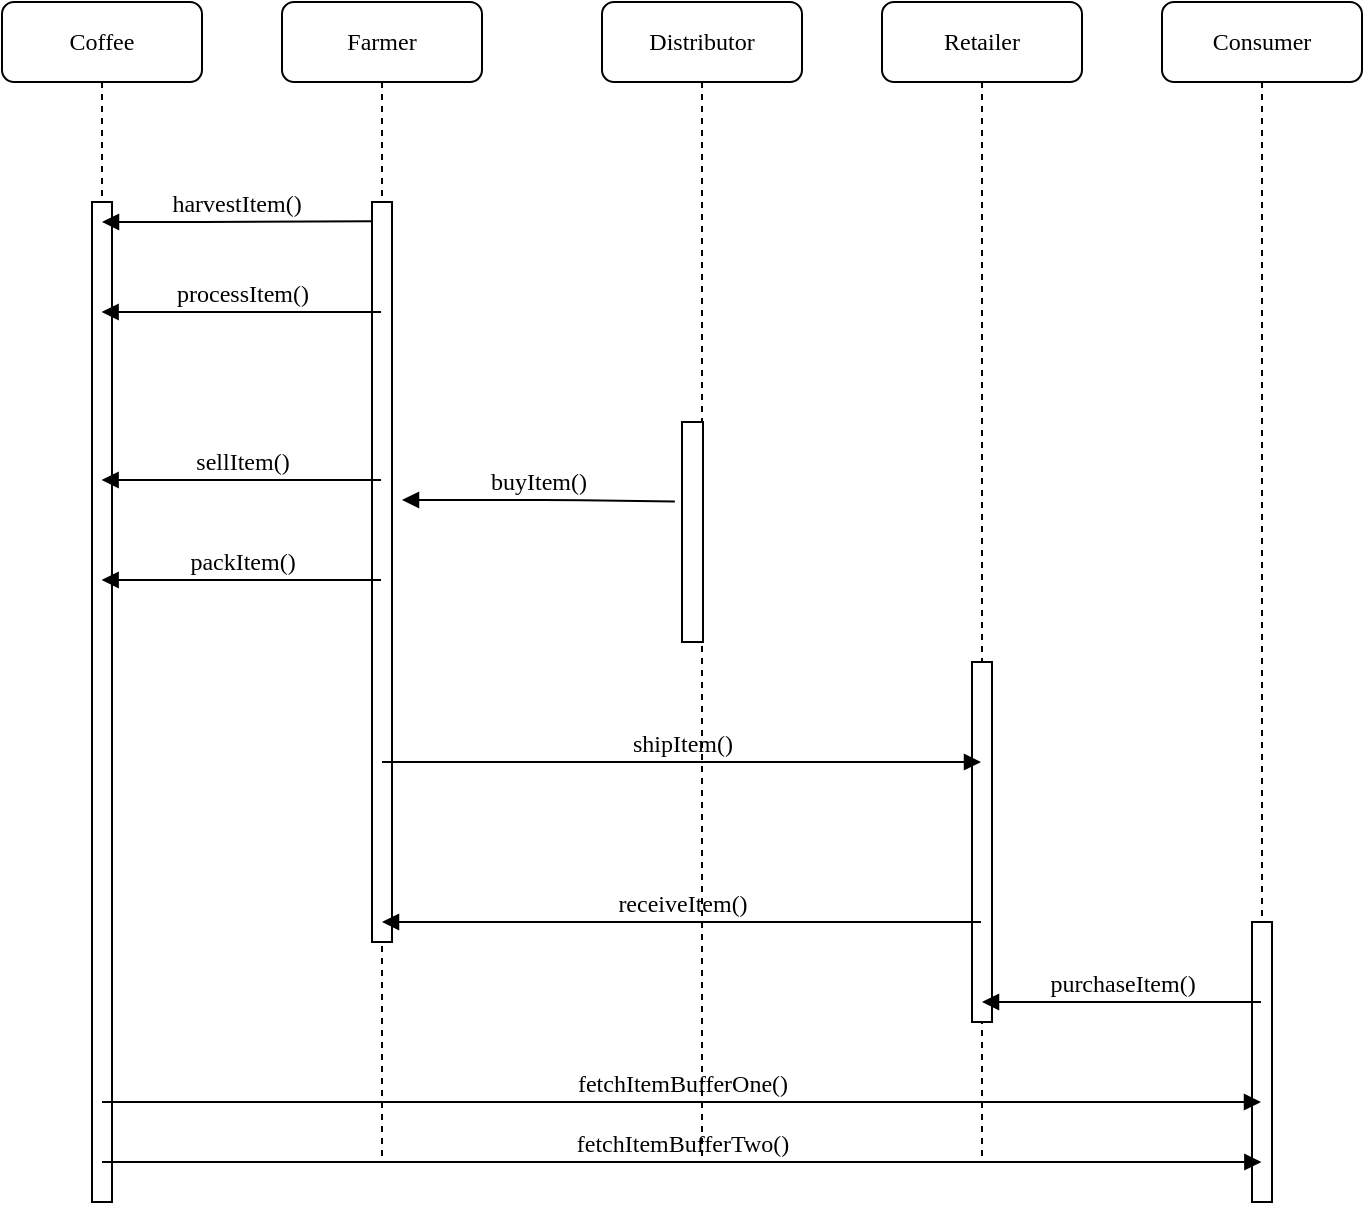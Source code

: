 <mxfile version="20.5.1" type="device"><diagram name="Page-1" id="13e1069c-82ec-6db2-03f1-153e76fe0fe0"><mxGraphModel dx="1422" dy="697" grid="1" gridSize="10" guides="1" tooltips="1" connect="1" arrows="1" fold="1" page="1" pageScale="1" pageWidth="1100" pageHeight="850" background="none" math="0" shadow="0"><root><mxCell id="0"/><mxCell id="1" parent="0"/><mxCell id="7baba1c4bc27f4b0-2" value="Farmer" style="shape=umlLifeline;perimeter=lifelinePerimeter;whiteSpace=wrap;html=1;container=1;collapsible=0;recursiveResize=0;outlineConnect=0;rounded=1;shadow=0;comic=0;labelBackgroundColor=none;strokeWidth=1;fontFamily=Verdana;fontSize=12;align=center;" parent="1" vertex="1"><mxGeometry x="240" y="80" width="100" height="580" as="geometry"/></mxCell><mxCell id="7baba1c4bc27f4b0-10" value="" style="html=1;points=[];perimeter=orthogonalPerimeter;rounded=0;shadow=0;comic=0;labelBackgroundColor=none;strokeWidth=1;fontFamily=Verdana;fontSize=12;align=center;" parent="7baba1c4bc27f4b0-2" vertex="1"><mxGeometry x="45" y="100" width="10" height="370" as="geometry"/></mxCell><mxCell id="7baba1c4bc27f4b0-3" value="Distributor" style="shape=umlLifeline;perimeter=lifelinePerimeter;whiteSpace=wrap;html=1;container=1;collapsible=0;recursiveResize=0;outlineConnect=0;rounded=1;shadow=0;comic=0;labelBackgroundColor=none;strokeWidth=1;fontFamily=Verdana;fontSize=12;align=center;" parent="1" vertex="1"><mxGeometry x="400" y="80" width="100" height="580" as="geometry"/></mxCell><mxCell id="7baba1c4bc27f4b0-13" value="" style="html=1;points=[];perimeter=orthogonalPerimeter;rounded=0;shadow=0;comic=0;labelBackgroundColor=none;strokeWidth=1;fontFamily=Verdana;fontSize=12;align=center;" parent="7baba1c4bc27f4b0-3" vertex="1"><mxGeometry x="40" y="210" width="10.5" height="110" as="geometry"/></mxCell><mxCell id="7baba1c4bc27f4b0-4" value="Retailer" style="shape=umlLifeline;perimeter=lifelinePerimeter;whiteSpace=wrap;html=1;container=1;collapsible=0;recursiveResize=0;outlineConnect=0;rounded=1;shadow=0;comic=0;labelBackgroundColor=none;strokeWidth=1;fontFamily=Verdana;fontSize=12;align=center;" parent="1" vertex="1"><mxGeometry x="540" y="80" width="100" height="580" as="geometry"/></mxCell><mxCell id="7baba1c4bc27f4b0-16" value="" style="html=1;points=[];perimeter=orthogonalPerimeter;rounded=0;shadow=0;comic=0;labelBackgroundColor=none;strokeWidth=1;fontFamily=Verdana;fontSize=12;align=center;" parent="7baba1c4bc27f4b0-4" vertex="1"><mxGeometry x="45" y="330" width="10" height="180" as="geometry"/></mxCell><mxCell id="7baba1c4bc27f4b0-5" value="Consumer" style="shape=umlLifeline;perimeter=lifelinePerimeter;whiteSpace=wrap;html=1;container=1;collapsible=0;recursiveResize=0;outlineConnect=0;rounded=1;shadow=0;comic=0;labelBackgroundColor=none;strokeWidth=1;fontFamily=Verdana;fontSize=12;align=center;" parent="1" vertex="1"><mxGeometry x="680" y="80" width="100" height="600" as="geometry"/></mxCell><mxCell id="7baba1c4bc27f4b0-19" value="" style="html=1;points=[];perimeter=orthogonalPerimeter;rounded=0;shadow=0;comic=0;labelBackgroundColor=none;strokeWidth=1;fontFamily=Verdana;fontSize=12;align=center;" parent="7baba1c4bc27f4b0-5" vertex="1"><mxGeometry x="45" y="460" width="10" height="140" as="geometry"/></mxCell><mxCell id="7baba1c4bc27f4b0-8" value="Coffee" style="shape=umlLifeline;perimeter=lifelinePerimeter;whiteSpace=wrap;html=1;container=1;collapsible=0;recursiveResize=0;outlineConnect=0;rounded=1;shadow=0;comic=0;labelBackgroundColor=none;strokeWidth=1;fontFamily=Verdana;fontSize=12;align=center;" parent="1" vertex="1"><mxGeometry x="100" y="80" width="100" height="600" as="geometry"/></mxCell><mxCell id="7baba1c4bc27f4b0-9" value="" style="html=1;points=[];perimeter=orthogonalPerimeter;rounded=0;shadow=0;comic=0;labelBackgroundColor=none;strokeWidth=1;fontFamily=Verdana;fontSize=12;align=center;" parent="7baba1c4bc27f4b0-8" vertex="1"><mxGeometry x="45" y="100" width="10" height="500" as="geometry"/></mxCell><mxCell id="7baba1c4bc27f4b0-11" value="harvestItem()" style="html=1;verticalAlign=bottom;endArrow=block;labelBackgroundColor=none;fontFamily=Verdana;fontSize=12;elbow=vertical;exitX=-0.048;exitY=0.026;exitDx=0;exitDy=0;exitPerimeter=0;" parent="1" source="7baba1c4bc27f4b0-10" edge="1"><mxGeometry relative="1" as="geometry"><mxPoint x="280" y="191" as="sourcePoint"/><mxPoint x="150" y="190" as="targetPoint"/><Array as="points"><mxPoint x="190" y="190"/></Array></mxGeometry></mxCell><mxCell id="3LeBtq-Mirux5m1RHb4p-2" value="packItem()" style="html=1;verticalAlign=bottom;endArrow=block;labelBackgroundColor=none;fontFamily=Verdana;fontSize=12;elbow=vertical;" edge="1" parent="1"><mxGeometry relative="1" as="geometry"><mxPoint x="289.5" y="369" as="sourcePoint"/><mxPoint x="149.81" y="369" as="targetPoint"/></mxGeometry></mxCell><mxCell id="3LeBtq-Mirux5m1RHb4p-1" value="processItem()" style="html=1;verticalAlign=bottom;endArrow=block;labelBackgroundColor=none;fontFamily=Verdana;fontSize=12;elbow=vertical;" edge="1" parent="1"><mxGeometry relative="1" as="geometry"><mxPoint x="289.5" y="235" as="sourcePoint"/><mxPoint x="149.81" y="235" as="targetPoint"/></mxGeometry></mxCell><mxCell id="3LeBtq-Mirux5m1RHb4p-3" value="sellItem()" style="html=1;verticalAlign=bottom;endArrow=block;labelBackgroundColor=none;fontFamily=Verdana;fontSize=12;elbow=vertical;" edge="1" parent="1"><mxGeometry relative="1" as="geometry"><mxPoint x="289.5" y="319" as="sourcePoint"/><mxPoint x="149.81" y="319" as="targetPoint"/><Array as="points"><mxPoint x="230" y="319"/></Array></mxGeometry></mxCell><mxCell id="3LeBtq-Mirux5m1RHb4p-5" value="buyItem()" style="html=1;verticalAlign=bottom;endArrow=block;labelBackgroundColor=none;fontFamily=Verdana;fontSize=12;elbow=vertical;exitX=-0.339;exitY=0.361;exitDx=0;exitDy=0;exitPerimeter=0;" edge="1" parent="1" source="7baba1c4bc27f4b0-13"><mxGeometry relative="1" as="geometry"><mxPoint x="439.69" y="329" as="sourcePoint"/><mxPoint x="300.0" y="329" as="targetPoint"/><Array as="points"><mxPoint x="380.19" y="329"/></Array></mxGeometry></mxCell><mxCell id="3LeBtq-Mirux5m1RHb4p-6" value="shipItem()" style="html=1;verticalAlign=bottom;endArrow=block;labelBackgroundColor=none;fontFamily=Verdana;fontSize=12;elbow=vertical;" edge="1" parent="1" source="7baba1c4bc27f4b0-2" target="7baba1c4bc27f4b0-4"><mxGeometry relative="1" as="geometry"><mxPoint x="299.5" y="379" as="sourcePoint"/><mxPoint x="159.81" y="379" as="targetPoint"/><Array as="points"><mxPoint x="410" y="460"/></Array></mxGeometry></mxCell><mxCell id="3LeBtq-Mirux5m1RHb4p-7" value="receiveItem()" style="html=1;verticalAlign=bottom;endArrow=block;labelBackgroundColor=none;fontFamily=Verdana;fontSize=12;elbow=vertical;" edge="1" parent="1" source="7baba1c4bc27f4b0-4" target="7baba1c4bc27f4b0-2"><mxGeometry relative="1" as="geometry"><mxPoint x="310.0" y="540" as="sourcePoint"/><mxPoint x="609.69" y="540" as="targetPoint"/><Array as="points"><mxPoint x="430.19" y="540"/></Array></mxGeometry></mxCell><mxCell id="3LeBtq-Mirux5m1RHb4p-8" value="purchaseItem()" style="html=1;verticalAlign=bottom;endArrow=block;labelBackgroundColor=none;fontFamily=Verdana;fontSize=12;elbow=vertical;" edge="1" parent="1" source="7baba1c4bc27f4b0-5"><mxGeometry relative="1" as="geometry"><mxPoint x="599.5" y="550" as="sourcePoint"/><mxPoint x="590" y="580" as="targetPoint"/><Array as="points"><mxPoint x="700" y="580"/></Array></mxGeometry></mxCell><mxCell id="3LeBtq-Mirux5m1RHb4p-9" value="fetchItemBufferOne()" style="html=1;verticalAlign=bottom;endArrow=block;labelBackgroundColor=none;fontFamily=Verdana;fontSize=12;elbow=vertical;" edge="1" parent="1" source="7baba1c4bc27f4b0-8" target="7baba1c4bc27f4b0-5"><mxGeometry relative="1" as="geometry"><mxPoint x="549.5" y="630" as="sourcePoint"/><mxPoint x="410" y="630" as="targetPoint"/><Array as="points"><mxPoint x="520" y="630"/></Array></mxGeometry></mxCell><mxCell id="3LeBtq-Mirux5m1RHb4p-10" value="fetchItemBufferTwo()" style="html=1;verticalAlign=bottom;endArrow=block;labelBackgroundColor=none;fontFamily=Verdana;fontSize=12;elbow=vertical;" edge="1" parent="1"><mxGeometry relative="1" as="geometry"><mxPoint x="150.0" y="660" as="sourcePoint"/><mxPoint x="729.69" y="660" as="targetPoint"/><Array as="points"><mxPoint x="520.19" y="660"/></Array></mxGeometry></mxCell></root></mxGraphModel></diagram></mxfile>